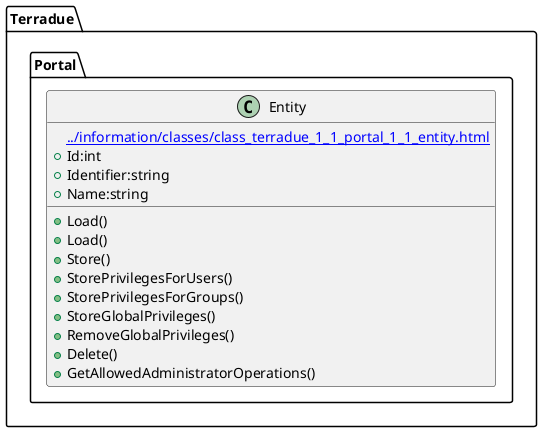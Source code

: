 @startuml
set namespaceSeparator ::
class Terradue::Portal::Entity {
[[../information/classes/class_terradue_1_1_portal_1_1_entity.html]]
 +Id:int
 +Identifier:string
 +Name:string
 +Load()
 +Load()
 +Store()
 +StorePrivilegesForUsers()
 +StorePrivilegesForGroups()
 +StoreGlobalPrivileges()
 +RemoveGlobalPrivileges()
 +Delete()
 +GetAllowedAdministratorOperations()
}
@enduml
